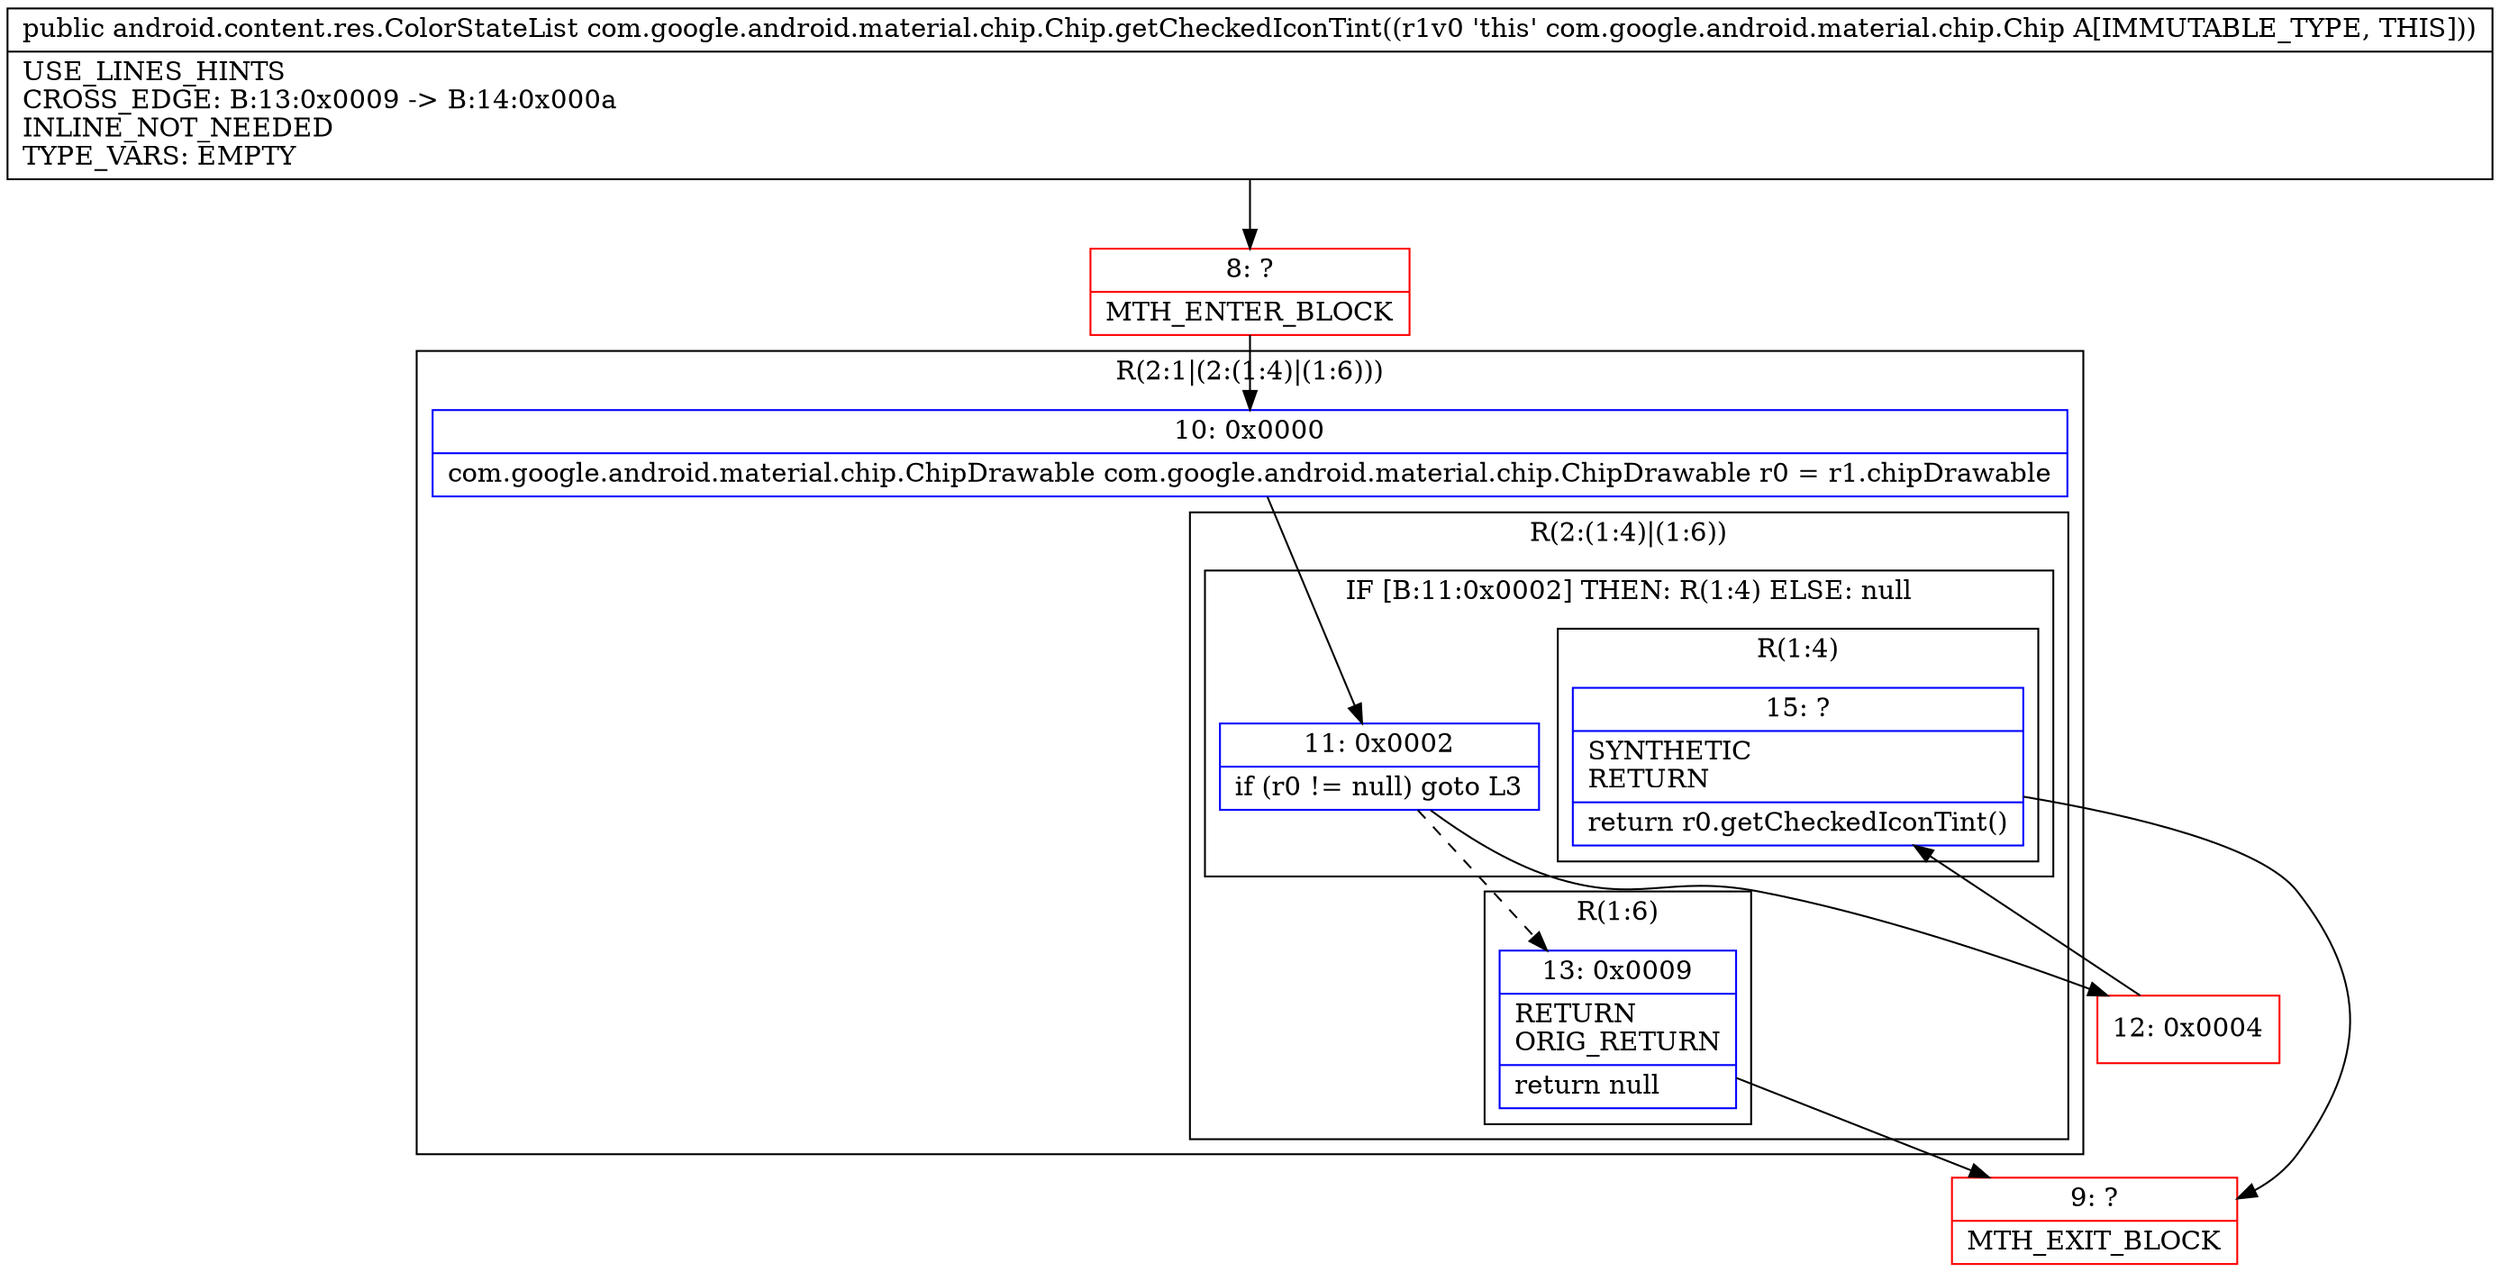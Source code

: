 digraph "CFG forcom.google.android.material.chip.Chip.getCheckedIconTint()Landroid\/content\/res\/ColorStateList;" {
subgraph cluster_Region_1751167267 {
label = "R(2:1|(2:(1:4)|(1:6)))";
node [shape=record,color=blue];
Node_10 [shape=record,label="{10\:\ 0x0000|com.google.android.material.chip.ChipDrawable com.google.android.material.chip.ChipDrawable r0 = r1.chipDrawable\l}"];
subgraph cluster_Region_168127725 {
label = "R(2:(1:4)|(1:6))";
node [shape=record,color=blue];
subgraph cluster_IfRegion_828477884 {
label = "IF [B:11:0x0002] THEN: R(1:4) ELSE: null";
node [shape=record,color=blue];
Node_11 [shape=record,label="{11\:\ 0x0002|if (r0 != null) goto L3\l}"];
subgraph cluster_Region_1554977884 {
label = "R(1:4)";
node [shape=record,color=blue];
Node_15 [shape=record,label="{15\:\ ?|SYNTHETIC\lRETURN\l|return r0.getCheckedIconTint()\l}"];
}
}
subgraph cluster_Region_476215767 {
label = "R(1:6)";
node [shape=record,color=blue];
Node_13 [shape=record,label="{13\:\ 0x0009|RETURN\lORIG_RETURN\l|return null\l}"];
}
}
}
Node_8 [shape=record,color=red,label="{8\:\ ?|MTH_ENTER_BLOCK\l}"];
Node_12 [shape=record,color=red,label="{12\:\ 0x0004}"];
Node_9 [shape=record,color=red,label="{9\:\ ?|MTH_EXIT_BLOCK\l}"];
MethodNode[shape=record,label="{public android.content.res.ColorStateList com.google.android.material.chip.Chip.getCheckedIconTint((r1v0 'this' com.google.android.material.chip.Chip A[IMMUTABLE_TYPE, THIS]))  | USE_LINES_HINTS\lCROSS_EDGE: B:13:0x0009 \-\> B:14:0x000a\lINLINE_NOT_NEEDED\lTYPE_VARS: EMPTY\l}"];
MethodNode -> Node_8;Node_10 -> Node_11;
Node_11 -> Node_12;
Node_11 -> Node_13[style=dashed];
Node_15 -> Node_9;
Node_13 -> Node_9;
Node_8 -> Node_10;
Node_12 -> Node_15;
}

